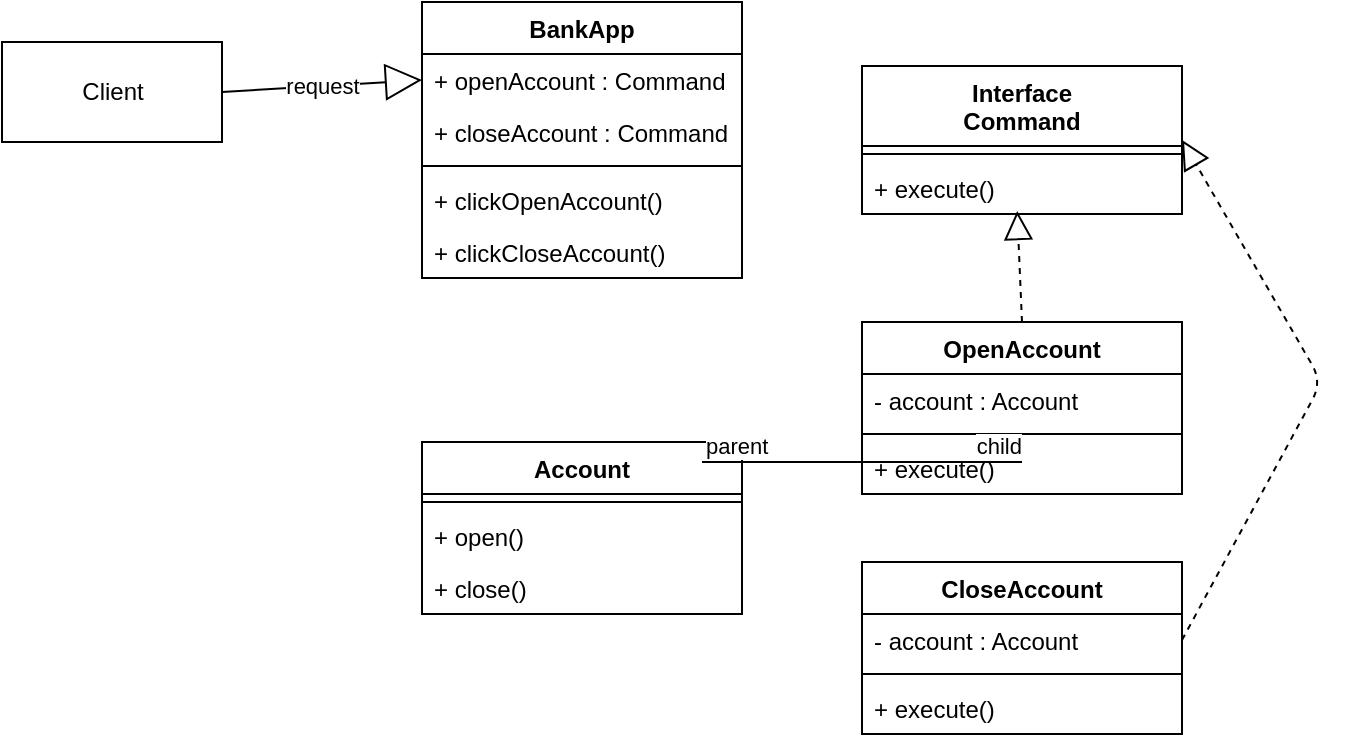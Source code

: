 <mxfile version="14.7.6" type="github">
  <diagram id="HpEgFsTMyqhnVfXdDzb0" name="Page-1">
    <mxGraphModel dx="759" dy="433" grid="1" gridSize="10" guides="1" tooltips="1" connect="1" arrows="1" fold="1" page="1" pageScale="1" pageWidth="850" pageHeight="1100" math="0" shadow="0">
      <root>
        <mxCell id="0" />
        <mxCell id="1" parent="0" />
        <mxCell id="6gmuXM2DZofe2Tq3Mkxu-1" value="&lt;div&gt;Client&lt;/div&gt;" style="html=1;" parent="1" vertex="1">
          <mxGeometry x="110" y="100" width="110" height="50" as="geometry" />
        </mxCell>
        <mxCell id="6gmuXM2DZofe2Tq3Mkxu-2" value="BankApp" style="swimlane;fontStyle=1;align=center;verticalAlign=top;childLayout=stackLayout;horizontal=1;startSize=26;horizontalStack=0;resizeParent=1;resizeParentMax=0;resizeLast=0;collapsible=1;marginBottom=0;" parent="1" vertex="1">
          <mxGeometry x="320" y="80" width="160" height="138" as="geometry" />
        </mxCell>
        <mxCell id="6gmuXM2DZofe2Tq3Mkxu-3" value="+ openAccount : Command" style="text;strokeColor=none;fillColor=none;align=left;verticalAlign=top;spacingLeft=4;spacingRight=4;overflow=hidden;rotatable=0;points=[[0,0.5],[1,0.5]];portConstraint=eastwest;" parent="6gmuXM2DZofe2Tq3Mkxu-2" vertex="1">
          <mxGeometry y="26" width="160" height="26" as="geometry" />
        </mxCell>
        <mxCell id="6gmuXM2DZofe2Tq3Mkxu-6" value="+ closeAccount : Command" style="text;strokeColor=none;fillColor=none;align=left;verticalAlign=top;spacingLeft=4;spacingRight=4;overflow=hidden;rotatable=0;points=[[0,0.5],[1,0.5]];portConstraint=eastwest;" parent="6gmuXM2DZofe2Tq3Mkxu-2" vertex="1">
          <mxGeometry y="52" width="160" height="26" as="geometry" />
        </mxCell>
        <mxCell id="6gmuXM2DZofe2Tq3Mkxu-4" value="" style="line;strokeWidth=1;fillColor=none;align=left;verticalAlign=middle;spacingTop=-1;spacingLeft=3;spacingRight=3;rotatable=0;labelPosition=right;points=[];portConstraint=eastwest;" parent="6gmuXM2DZofe2Tq3Mkxu-2" vertex="1">
          <mxGeometry y="78" width="160" height="8" as="geometry" />
        </mxCell>
        <mxCell id="6gmuXM2DZofe2Tq3Mkxu-5" value="+ clickOpenAccount()" style="text;strokeColor=none;fillColor=none;align=left;verticalAlign=top;spacingLeft=4;spacingRight=4;overflow=hidden;rotatable=0;points=[[0,0.5],[1,0.5]];portConstraint=eastwest;" parent="6gmuXM2DZofe2Tq3Mkxu-2" vertex="1">
          <mxGeometry y="86" width="160" height="26" as="geometry" />
        </mxCell>
        <mxCell id="6gmuXM2DZofe2Tq3Mkxu-7" value="+ clickCloseAccount()" style="text;strokeColor=none;fillColor=none;align=left;verticalAlign=top;spacingLeft=4;spacingRight=4;overflow=hidden;rotatable=0;points=[[0,0.5],[1,0.5]];portConstraint=eastwest;" parent="6gmuXM2DZofe2Tq3Mkxu-2" vertex="1">
          <mxGeometry y="112" width="160" height="26" as="geometry" />
        </mxCell>
        <mxCell id="6gmuXM2DZofe2Tq3Mkxu-15" value="Interface&#xa;Command&#xa;" style="swimlane;fontStyle=1;align=center;verticalAlign=top;childLayout=stackLayout;horizontal=1;startSize=40;horizontalStack=0;resizeParent=1;resizeParentMax=0;resizeLast=0;collapsible=1;marginBottom=0;" parent="1" vertex="1">
          <mxGeometry x="540" y="112" width="160" height="74" as="geometry" />
        </mxCell>
        <mxCell id="6gmuXM2DZofe2Tq3Mkxu-18" value="" style="line;strokeWidth=1;fillColor=none;align=left;verticalAlign=middle;spacingTop=-1;spacingLeft=3;spacingRight=3;rotatable=0;labelPosition=right;points=[];portConstraint=eastwest;" parent="6gmuXM2DZofe2Tq3Mkxu-15" vertex="1">
          <mxGeometry y="40" width="160" height="8" as="geometry" />
        </mxCell>
        <mxCell id="6gmuXM2DZofe2Tq3Mkxu-19" value="+ execute()" style="text;strokeColor=none;fillColor=none;align=left;verticalAlign=top;spacingLeft=4;spacingRight=4;overflow=hidden;rotatable=0;points=[[0,0.5],[1,0.5]];portConstraint=eastwest;" parent="6gmuXM2DZofe2Tq3Mkxu-15" vertex="1">
          <mxGeometry y="48" width="160" height="26" as="geometry" />
        </mxCell>
        <mxCell id="6gmuXM2DZofe2Tq3Mkxu-21" value="OpenAccount" style="swimlane;fontStyle=1;align=center;verticalAlign=top;childLayout=stackLayout;horizontal=1;startSize=26;horizontalStack=0;resizeParent=1;resizeParentMax=0;resizeLast=0;collapsible=1;marginBottom=0;" parent="1" vertex="1">
          <mxGeometry x="540" y="240" width="160" height="86" as="geometry" />
        </mxCell>
        <mxCell id="6gmuXM2DZofe2Tq3Mkxu-22" value="- account : Account" style="text;strokeColor=none;fillColor=none;align=left;verticalAlign=top;spacingLeft=4;spacingRight=4;overflow=hidden;rotatable=0;points=[[0,0.5],[1,0.5]];portConstraint=eastwest;" parent="6gmuXM2DZofe2Tq3Mkxu-21" vertex="1">
          <mxGeometry y="26" width="160" height="26" as="geometry" />
        </mxCell>
        <mxCell id="6gmuXM2DZofe2Tq3Mkxu-24" value="" style="line;strokeWidth=1;fillColor=none;align=left;verticalAlign=middle;spacingTop=-1;spacingLeft=3;spacingRight=3;rotatable=0;labelPosition=right;points=[];portConstraint=eastwest;" parent="6gmuXM2DZofe2Tq3Mkxu-21" vertex="1">
          <mxGeometry y="52" width="160" height="8" as="geometry" />
        </mxCell>
        <mxCell id="6gmuXM2DZofe2Tq3Mkxu-26" value="+ execute()" style="text;strokeColor=none;fillColor=none;align=left;verticalAlign=top;spacingLeft=4;spacingRight=4;overflow=hidden;rotatable=0;points=[[0,0.5],[1,0.5]];portConstraint=eastwest;" parent="6gmuXM2DZofe2Tq3Mkxu-21" vertex="1">
          <mxGeometry y="60" width="160" height="26" as="geometry" />
        </mxCell>
        <mxCell id="6gmuXM2DZofe2Tq3Mkxu-33" value="CloseAccount" style="swimlane;fontStyle=1;align=center;verticalAlign=top;childLayout=stackLayout;horizontal=1;startSize=26;horizontalStack=0;resizeParent=1;resizeParentMax=0;resizeLast=0;collapsible=1;marginBottom=0;" parent="1" vertex="1">
          <mxGeometry x="540" y="360" width="160" height="86" as="geometry" />
        </mxCell>
        <mxCell id="6gmuXM2DZofe2Tq3Mkxu-34" value="- account : Account" style="text;strokeColor=none;fillColor=none;align=left;verticalAlign=top;spacingLeft=4;spacingRight=4;overflow=hidden;rotatable=0;points=[[0,0.5],[1,0.5]];portConstraint=eastwest;" parent="6gmuXM2DZofe2Tq3Mkxu-33" vertex="1">
          <mxGeometry y="26" width="160" height="26" as="geometry" />
        </mxCell>
        <mxCell id="6gmuXM2DZofe2Tq3Mkxu-35" value="" style="line;strokeWidth=1;fillColor=none;align=left;verticalAlign=middle;spacingTop=-1;spacingLeft=3;spacingRight=3;rotatable=0;labelPosition=right;points=[];portConstraint=eastwest;" parent="6gmuXM2DZofe2Tq3Mkxu-33" vertex="1">
          <mxGeometry y="52" width="160" height="8" as="geometry" />
        </mxCell>
        <mxCell id="6gmuXM2DZofe2Tq3Mkxu-36" value="+ execute()" style="text;strokeColor=none;fillColor=none;align=left;verticalAlign=top;spacingLeft=4;spacingRight=4;overflow=hidden;rotatable=0;points=[[0,0.5],[1,0.5]];portConstraint=eastwest;" parent="6gmuXM2DZofe2Tq3Mkxu-33" vertex="1">
          <mxGeometry y="60" width="160" height="26" as="geometry" />
        </mxCell>
        <mxCell id="6gmuXM2DZofe2Tq3Mkxu-41" value="Account" style="swimlane;fontStyle=1;align=center;verticalAlign=top;childLayout=stackLayout;horizontal=1;startSize=26;horizontalStack=0;resizeParent=1;resizeParentMax=0;resizeLast=0;collapsible=1;marginBottom=0;" parent="1" vertex="1">
          <mxGeometry x="320" y="300" width="160" height="86" as="geometry" />
        </mxCell>
        <mxCell id="6gmuXM2DZofe2Tq3Mkxu-43" value="" style="line;strokeWidth=1;fillColor=none;align=left;verticalAlign=middle;spacingTop=-1;spacingLeft=3;spacingRight=3;rotatable=0;labelPosition=right;points=[];portConstraint=eastwest;" parent="6gmuXM2DZofe2Tq3Mkxu-41" vertex="1">
          <mxGeometry y="26" width="160" height="8" as="geometry" />
        </mxCell>
        <mxCell id="6gmuXM2DZofe2Tq3Mkxu-44" value="+ open()" style="text;strokeColor=none;fillColor=none;align=left;verticalAlign=top;spacingLeft=4;spacingRight=4;overflow=hidden;rotatable=0;points=[[0,0.5],[1,0.5]];portConstraint=eastwest;" parent="6gmuXM2DZofe2Tq3Mkxu-41" vertex="1">
          <mxGeometry y="34" width="160" height="26" as="geometry" />
        </mxCell>
        <mxCell id="6gmuXM2DZofe2Tq3Mkxu-45" value="+ close()" style="text;strokeColor=none;fillColor=none;align=left;verticalAlign=top;spacingLeft=4;spacingRight=4;overflow=hidden;rotatable=0;points=[[0,0.5],[1,0.5]];portConstraint=eastwest;" parent="6gmuXM2DZofe2Tq3Mkxu-41" vertex="1">
          <mxGeometry y="60" width="160" height="26" as="geometry" />
        </mxCell>
        <mxCell id="6gmuXM2DZofe2Tq3Mkxu-47" value="request" style="endArrow=block;endSize=16;endFill=0;html=1;exitX=1;exitY=0.5;exitDx=0;exitDy=0;entryX=0;entryY=0.5;entryDx=0;entryDy=0;" parent="1" source="6gmuXM2DZofe2Tq3Mkxu-1" target="6gmuXM2DZofe2Tq3Mkxu-3" edge="1">
          <mxGeometry width="160" relative="1" as="geometry">
            <mxPoint x="120" y="280" as="sourcePoint" />
            <mxPoint x="280" y="280" as="targetPoint" />
          </mxGeometry>
        </mxCell>
        <mxCell id="NdUVByaVjq_F1dm_tyJe-9" value="" style="endArrow=block;dashed=1;endFill=0;endSize=12;html=1;exitX=1;exitY=0.5;exitDx=0;exitDy=0;entryX=1;entryY=0.5;entryDx=0;entryDy=0;" edge="1" parent="1" source="6gmuXM2DZofe2Tq3Mkxu-34" target="6gmuXM2DZofe2Tq3Mkxu-15">
          <mxGeometry width="160" relative="1" as="geometry">
            <mxPoint x="740" y="400" as="sourcePoint" />
            <mxPoint x="900" y="400" as="targetPoint" />
            <Array as="points">
              <mxPoint x="770" y="270" />
            </Array>
          </mxGeometry>
        </mxCell>
        <mxCell id="NdUVByaVjq_F1dm_tyJe-10" value="" style="endArrow=block;dashed=1;endFill=0;endSize=12;html=1;exitX=0.5;exitY=0;exitDx=0;exitDy=0;entryX=0.485;entryY=0.942;entryDx=0;entryDy=0;entryPerimeter=0;" edge="1" parent="1" source="6gmuXM2DZofe2Tq3Mkxu-21" target="6gmuXM2DZofe2Tq3Mkxu-19">
          <mxGeometry width="160" relative="1" as="geometry">
            <mxPoint x="710" y="409" as="sourcePoint" />
            <mxPoint x="710" y="159" as="targetPoint" />
            <Array as="points" />
          </mxGeometry>
        </mxCell>
        <mxCell id="NdUVByaVjq_F1dm_tyJe-16" value="" style="endArrow=none;html=1;edgeStyle=orthogonalEdgeStyle;" edge="1" parent="1">
          <mxGeometry relative="1" as="geometry">
            <mxPoint x="460" y="310" as="sourcePoint" />
            <mxPoint x="620" y="310" as="targetPoint" />
          </mxGeometry>
        </mxCell>
        <mxCell id="NdUVByaVjq_F1dm_tyJe-17" value="parent" style="edgeLabel;resizable=0;html=1;align=left;verticalAlign=bottom;" connectable="0" vertex="1" parent="NdUVByaVjq_F1dm_tyJe-16">
          <mxGeometry x="-1" relative="1" as="geometry" />
        </mxCell>
        <mxCell id="NdUVByaVjq_F1dm_tyJe-18" value="child" style="edgeLabel;resizable=0;html=1;align=right;verticalAlign=bottom;" connectable="0" vertex="1" parent="NdUVByaVjq_F1dm_tyJe-16">
          <mxGeometry x="1" relative="1" as="geometry" />
        </mxCell>
      </root>
    </mxGraphModel>
  </diagram>
</mxfile>
